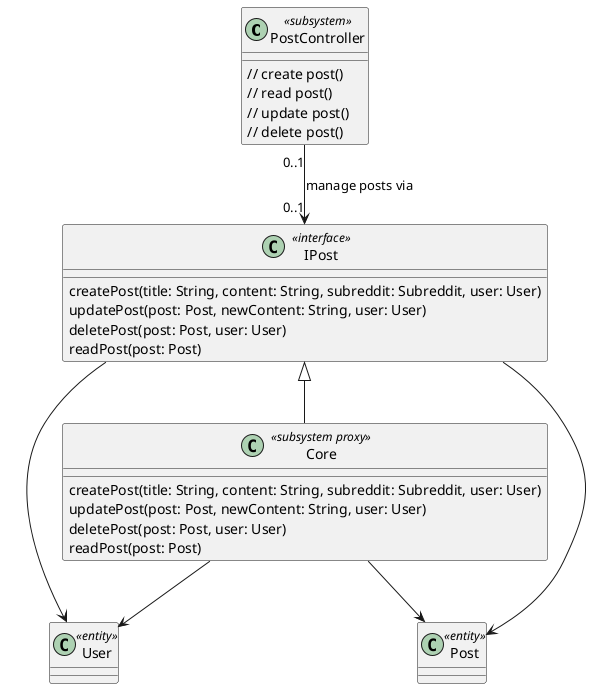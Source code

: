 @startuml
class PostController <<subsystem>> {
    // create post()
    // read post()
    // update post()
    // delete post()
}

class IPost <<interface>> {
    createPost(title: String, content: String, subreddit: Subreddit, user: User)
    updatePost(post: Post, newContent: String, user: User)
    deletePost(post: Post, user: User)
    readPost(post: Post)
}

class Core <<subsystem proxy>> {
    createPost(title: String, content: String, subreddit: Subreddit, user: User)
    updatePost(post: Post, newContent: String, user: User)
    deletePost(post: Post, user: User)
    readPost(post: Post)
}

class User <<entity>>
class Post <<entity>>

PostController "0..1" --> "0..1" IPost : manage posts via

IPost <|-- Core
Core --> User
Core --> Post
IPost --> User
IPost --> Post

@enduml
